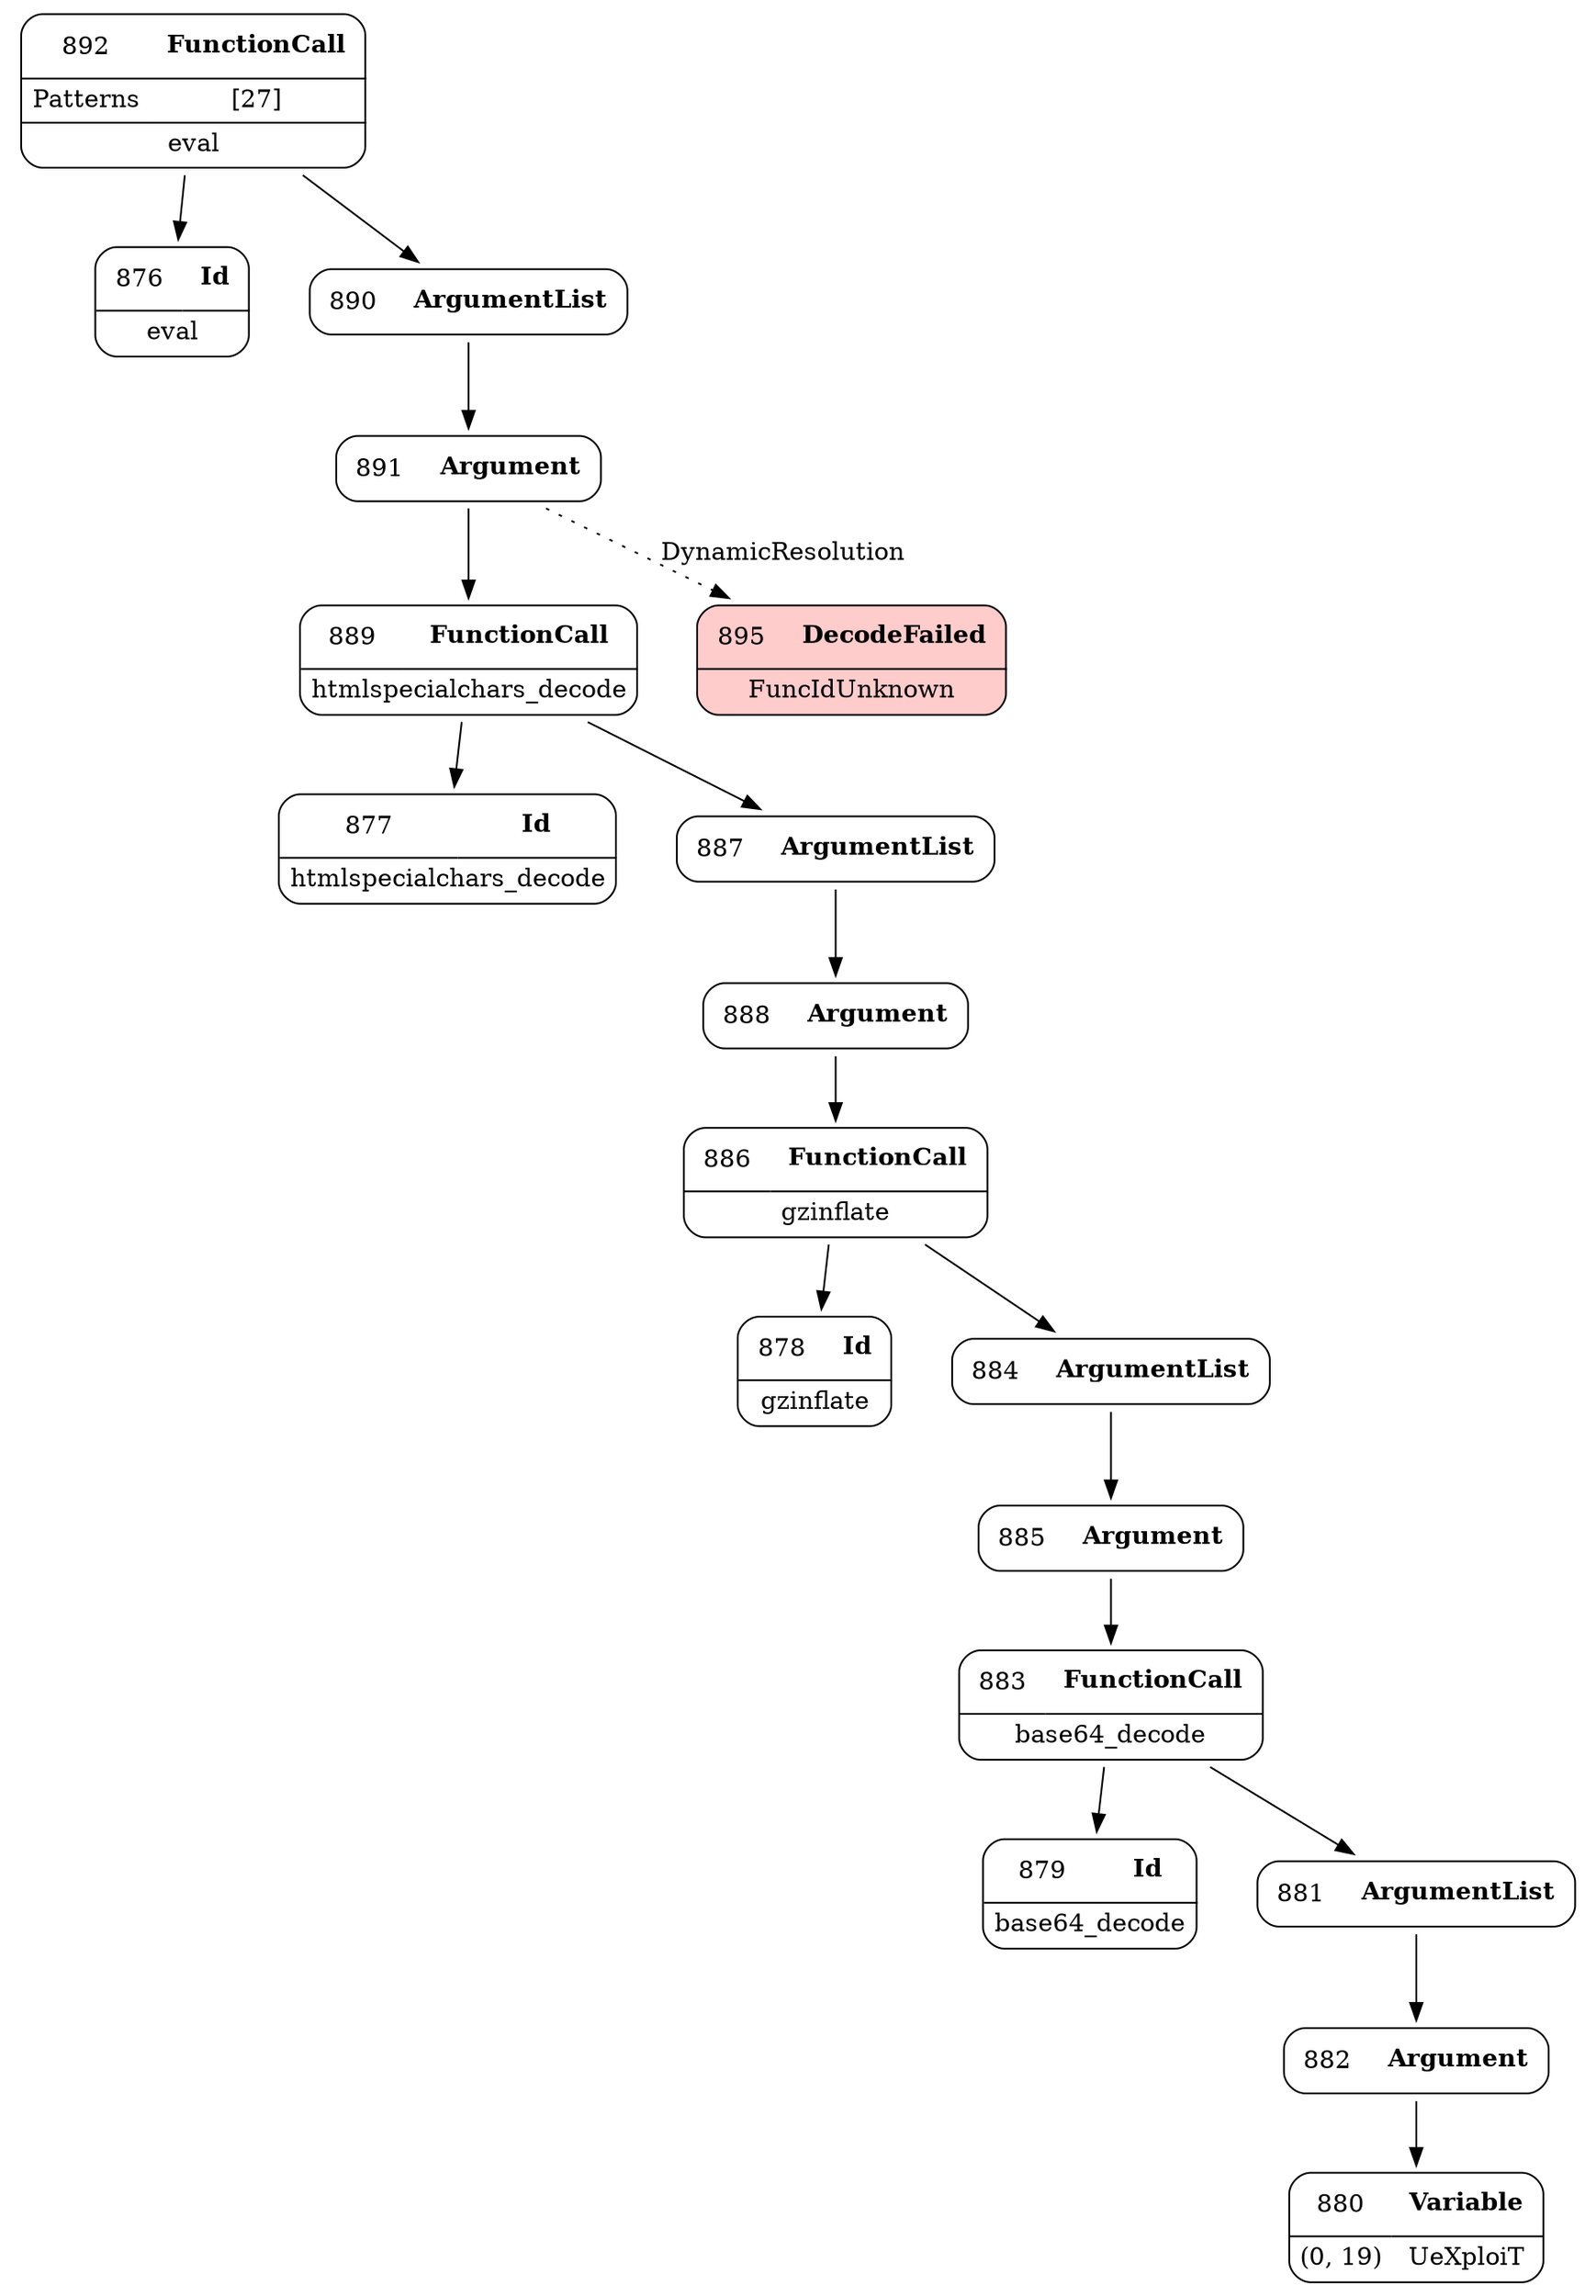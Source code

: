 digraph ast {
node [shape=none];
876 [label=<<TABLE border='1' cellspacing='0' cellpadding='10' style='rounded' ><TR><TD border='0'>876</TD><TD border='0'><B>Id</B></TD></TR><HR/><TR><TD border='0' cellpadding='5' colspan='2'>eval</TD></TR></TABLE>>];
877 [label=<<TABLE border='1' cellspacing='0' cellpadding='10' style='rounded' ><TR><TD border='0'>877</TD><TD border='0'><B>Id</B></TD></TR><HR/><TR><TD border='0' cellpadding='5' colspan='2'>htmlspecialchars_decode</TD></TR></TABLE>>];
878 [label=<<TABLE border='1' cellspacing='0' cellpadding='10' style='rounded' ><TR><TD border='0'>878</TD><TD border='0'><B>Id</B></TD></TR><HR/><TR><TD border='0' cellpadding='5' colspan='2'>gzinflate</TD></TR></TABLE>>];
879 [label=<<TABLE border='1' cellspacing='0' cellpadding='10' style='rounded' ><TR><TD border='0'>879</TD><TD border='0'><B>Id</B></TD></TR><HR/><TR><TD border='0' cellpadding='5' colspan='2'>base64_decode</TD></TR></TABLE>>];
880 [label=<<TABLE border='1' cellspacing='0' cellpadding='10' style='rounded' ><TR><TD border='0'>880</TD><TD border='0'><B>Variable</B></TD></TR><HR/><TR><TD border='0' cellpadding='5'>(0, 19)</TD><TD border='0' cellpadding='5'>UeXploiT</TD></TR></TABLE>>];
881 [label=<<TABLE border='1' cellspacing='0' cellpadding='10' style='rounded' ><TR><TD border='0'>881</TD><TD border='0'><B>ArgumentList</B></TD></TR></TABLE>>];
881 -> 882 [weight=2];
882 [label=<<TABLE border='1' cellspacing='0' cellpadding='10' style='rounded' ><TR><TD border='0'>882</TD><TD border='0'><B>Argument</B></TD></TR></TABLE>>];
882 -> 880 [weight=2];
883 [label=<<TABLE border='1' cellspacing='0' cellpadding='10' style='rounded' ><TR><TD border='0'>883</TD><TD border='0'><B>FunctionCall</B></TD></TR><HR/><TR><TD border='0' cellpadding='5' colspan='2'>base64_decode</TD></TR></TABLE>>];
883 -> 879 [weight=2];
883 -> 881 [weight=2];
884 [label=<<TABLE border='1' cellspacing='0' cellpadding='10' style='rounded' ><TR><TD border='0'>884</TD><TD border='0'><B>ArgumentList</B></TD></TR></TABLE>>];
884 -> 885 [weight=2];
885 [label=<<TABLE border='1' cellspacing='0' cellpadding='10' style='rounded' ><TR><TD border='0'>885</TD><TD border='0'><B>Argument</B></TD></TR></TABLE>>];
885 -> 883 [weight=2];
886 [label=<<TABLE border='1' cellspacing='0' cellpadding='10' style='rounded' ><TR><TD border='0'>886</TD><TD border='0'><B>FunctionCall</B></TD></TR><HR/><TR><TD border='0' cellpadding='5' colspan='2'>gzinflate</TD></TR></TABLE>>];
886 -> 878 [weight=2];
886 -> 884 [weight=2];
887 [label=<<TABLE border='1' cellspacing='0' cellpadding='10' style='rounded' ><TR><TD border='0'>887</TD><TD border='0'><B>ArgumentList</B></TD></TR></TABLE>>];
887 -> 888 [weight=2];
888 [label=<<TABLE border='1' cellspacing='0' cellpadding='10' style='rounded' ><TR><TD border='0'>888</TD><TD border='0'><B>Argument</B></TD></TR></TABLE>>];
888 -> 886 [weight=2];
889 [label=<<TABLE border='1' cellspacing='0' cellpadding='10' style='rounded' ><TR><TD border='0'>889</TD><TD border='0'><B>FunctionCall</B></TD></TR><HR/><TR><TD border='0' cellpadding='5' colspan='2'>htmlspecialchars_decode</TD></TR></TABLE>>];
889 -> 877 [weight=2];
889 -> 887 [weight=2];
890 [label=<<TABLE border='1' cellspacing='0' cellpadding='10' style='rounded' ><TR><TD border='0'>890</TD><TD border='0'><B>ArgumentList</B></TD></TR></TABLE>>];
890 -> 891 [weight=2];
891 [label=<<TABLE border='1' cellspacing='0' cellpadding='10' style='rounded' ><TR><TD border='0'>891</TD><TD border='0'><B>Argument</B></TD></TR></TABLE>>];
891 -> 889 [weight=2];
891 -> 895 [style=dotted,label=DynamicResolution];
892 [label=<<TABLE border='1' cellspacing='0' cellpadding='10' style='rounded' ><TR><TD border='0'>892</TD><TD border='0'><B>FunctionCall</B></TD></TR><HR/><TR><TD border='0' cellpadding='5'>Patterns</TD><TD border='0' cellpadding='5'>[27]</TD></TR><HR/><TR><TD border='0' cellpadding='5' colspan='2'>eval</TD></TR></TABLE>>];
892 -> 876 [weight=2];
892 -> 890 [weight=2];
895 [label=<<TABLE border='1' cellspacing='0' cellpadding='10' style='rounded' bgcolor='#FFCCCC' ><TR><TD border='0'>895</TD><TD border='0'><B>DecodeFailed</B></TD></TR><HR/><TR><TD border='0' cellpadding='5' colspan='2'>FuncIdUnknown</TD></TR></TABLE>>];
}
